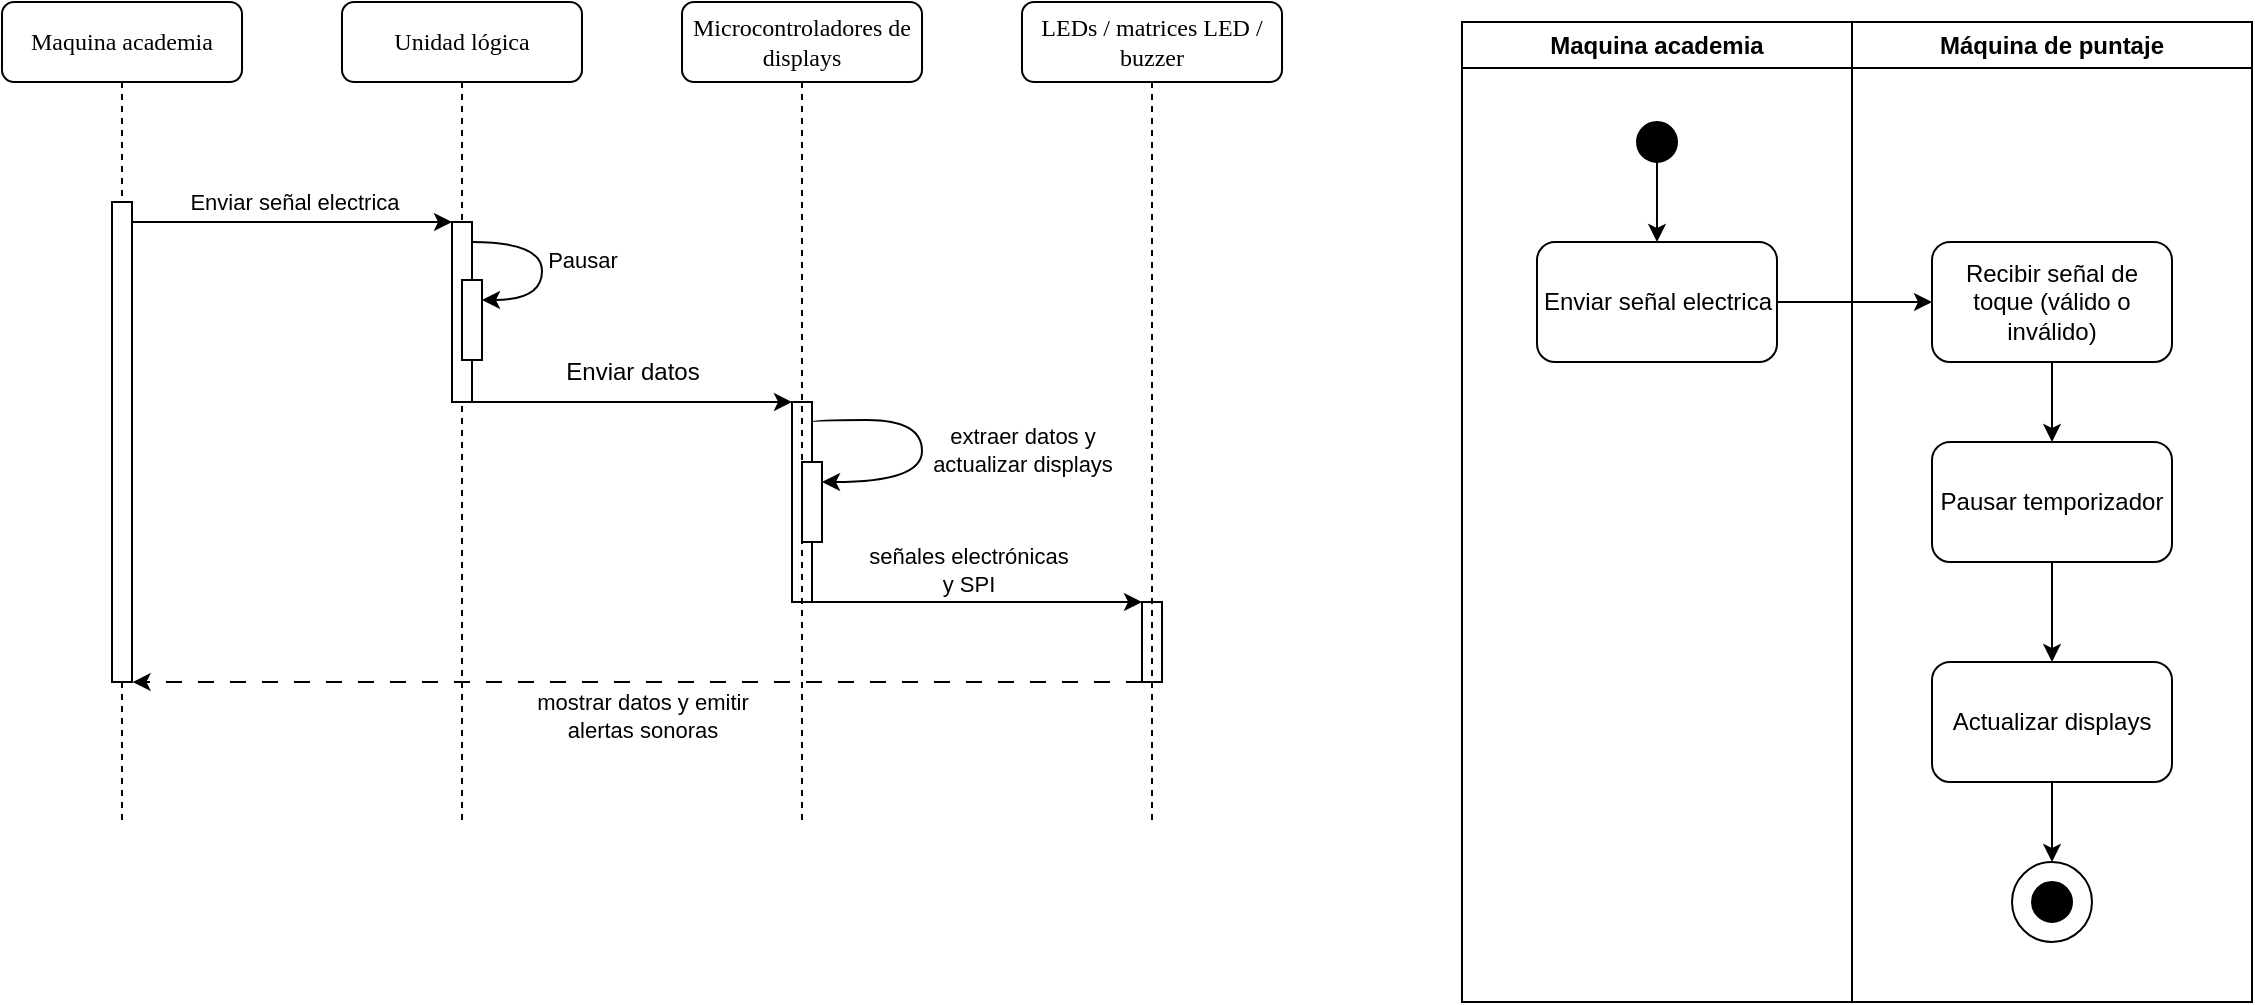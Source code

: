<mxfile version="21.6.6" type="device">
  <diagram id="Gi5_93j05Tq5kSE1P_lF" name="Page-2">
    <mxGraphModel dx="989" dy="539" grid="1" gridSize="10" guides="1" tooltips="1" connect="1" arrows="1" fold="1" page="1" pageScale="1" pageWidth="850" pageHeight="1100" math="0" shadow="0">
      <root>
        <mxCell id="0" />
        <mxCell id="1" parent="0" />
        <mxCell id="S5m8VR_HZ--lrlstfprA-1" value="Maquina academia" style="swimlane;whiteSpace=wrap;html=1;startSize=23;" parent="1" vertex="1">
          <mxGeometry x="960" y="120" width="195" height="490" as="geometry" />
        </mxCell>
        <mxCell id="lw5n03ik5SxHir9IAl8i-6" value="" style="edgeStyle=orthogonalEdgeStyle;rounded=0;orthogonalLoop=1;jettySize=auto;html=1;" parent="S5m8VR_HZ--lrlstfprA-1" source="18j1XGoCvIrTiXG_NGVG-85" target="lw5n03ik5SxHir9IAl8i-3" edge="1">
          <mxGeometry relative="1" as="geometry" />
        </mxCell>
        <mxCell id="18j1XGoCvIrTiXG_NGVG-85" value="" style="ellipse;whiteSpace=wrap;html=1;aspect=fixed;fillColor=#000000;" parent="S5m8VR_HZ--lrlstfprA-1" vertex="1">
          <mxGeometry x="87.5" y="50" width="20" height="20" as="geometry" />
        </mxCell>
        <mxCell id="lw5n03ik5SxHir9IAl8i-3" value="Enviar señal electrica" style="rounded=1;whiteSpace=wrap;html=1;" parent="S5m8VR_HZ--lrlstfprA-1" vertex="1">
          <mxGeometry x="37.5" y="110" width="120" height="60" as="geometry" />
        </mxCell>
        <mxCell id="7F6fqmXWAmK54oai2_qa-5" value="Unidad lógica" style="shape=umlLifeline;perimeter=lifelinePerimeter;whiteSpace=wrap;html=1;container=1;collapsible=0;recursiveResize=0;outlineConnect=0;rounded=1;shadow=0;comic=0;labelBackgroundColor=none;strokeWidth=1;fontFamily=Verdana;fontSize=12;align=center;" parent="1" vertex="1">
          <mxGeometry x="400" y="110" width="120" height="410" as="geometry" />
        </mxCell>
        <mxCell id="7F6fqmXWAmK54oai2_qa-71" value="" style="rounded=0;whiteSpace=wrap;html=1;" parent="7F6fqmXWAmK54oai2_qa-5" vertex="1">
          <mxGeometry x="55" y="110" width="10" height="90" as="geometry" />
        </mxCell>
        <mxCell id="lw5n03ik5SxHir9IAl8i-10" style="edgeStyle=orthogonalEdgeStyle;rounded=0;orthogonalLoop=1;jettySize=auto;html=1;" parent="7F6fqmXWAmK54oai2_qa-5" source="7F6fqmXWAmK54oai2_qa-16" target="7F6fqmXWAmK54oai2_qa-30" edge="1">
          <mxGeometry relative="1" as="geometry">
            <Array as="points">
              <mxPoint x="65" y="200" />
            </Array>
          </mxGeometry>
        </mxCell>
        <mxCell id="7F6fqmXWAmK54oai2_qa-16" value="" style="rounded=0;whiteSpace=wrap;html=1;" parent="7F6fqmXWAmK54oai2_qa-5" vertex="1">
          <mxGeometry x="60" y="139" width="10" height="40" as="geometry" />
        </mxCell>
        <mxCell id="7F6fqmXWAmK54oai2_qa-17" value="" style="endArrow=classic;html=1;rounded=0;edgeStyle=orthogonalEdgeStyle;curved=1;" parent="7F6fqmXWAmK54oai2_qa-5" edge="1">
          <mxGeometry width="50" height="50" relative="1" as="geometry">
            <mxPoint x="65" y="120" as="sourcePoint" />
            <mxPoint x="70" y="149" as="targetPoint" />
            <Array as="points">
              <mxPoint x="100" y="120" />
              <mxPoint x="100" y="149" />
            </Array>
          </mxGeometry>
        </mxCell>
        <mxCell id="7F6fqmXWAmK54oai2_qa-18" value="Pausar" style="edgeLabel;html=1;align=center;verticalAlign=middle;resizable=0;points=[];" parent="7F6fqmXWAmK54oai2_qa-17" vertex="1" connectable="0">
          <mxGeometry x="-0.134" y="-1" relative="1" as="geometry">
            <mxPoint x="21" y="3" as="offset" />
          </mxGeometry>
        </mxCell>
        <mxCell id="7F6fqmXWAmK54oai2_qa-30" value="" style="rounded=0;whiteSpace=wrap;html=1;" parent="7F6fqmXWAmK54oai2_qa-5" vertex="1">
          <mxGeometry x="225" y="200" width="10" height="100" as="geometry" />
        </mxCell>
        <mxCell id="7F6fqmXWAmK54oai2_qa-33" value="" style="rounded=0;whiteSpace=wrap;html=1;" parent="7F6fqmXWAmK54oai2_qa-5" vertex="1">
          <mxGeometry x="230" y="230" width="10" height="40" as="geometry" />
        </mxCell>
        <mxCell id="7F6fqmXWAmK54oai2_qa-34" value="" style="endArrow=classic;html=1;rounded=0;edgeStyle=orthogonalEdgeStyle;curved=1;entryX=1;entryY=0.25;entryDx=0;entryDy=0;" parent="7F6fqmXWAmK54oai2_qa-5" target="7F6fqmXWAmK54oai2_qa-33" edge="1">
          <mxGeometry width="50" height="50" relative="1" as="geometry">
            <mxPoint x="235" y="210" as="sourcePoint" />
            <mxPoint x="260" y="229" as="targetPoint" />
            <Array as="points">
              <mxPoint x="290" y="209" />
              <mxPoint x="290" y="240" />
            </Array>
          </mxGeometry>
        </mxCell>
        <mxCell id="7F6fqmXWAmK54oai2_qa-35" value="extraer datos y &lt;br&gt;actualizar displays" style="edgeLabel;html=1;align=center;verticalAlign=middle;resizable=0;points=[];" parent="7F6fqmXWAmK54oai2_qa-34" vertex="1" connectable="0">
          <mxGeometry x="-0.134" y="-1" relative="1" as="geometry">
            <mxPoint x="51" y="11" as="offset" />
          </mxGeometry>
        </mxCell>
        <mxCell id="7F6fqmXWAmK54oai2_qa-36" style="edgeStyle=orthogonalEdgeStyle;rounded=0;orthogonalLoop=1;jettySize=auto;html=1;exitX=0;exitY=1;exitDx=0;exitDy=0;entryX=1.028;entryY=0.963;entryDx=0;entryDy=0;entryPerimeter=0;dashed=1;dashPattern=8 8;" parent="7F6fqmXWAmK54oai2_qa-5" source="7F6fqmXWAmK54oai2_qa-38" edge="1">
          <mxGeometry relative="1" as="geometry">
            <Array as="points">
              <mxPoint x="220" y="340" />
              <mxPoint x="220" y="340" />
            </Array>
            <mxPoint x="-104.72" y="340.02" as="targetPoint" />
          </mxGeometry>
        </mxCell>
        <mxCell id="7F6fqmXWAmK54oai2_qa-37" value="mostrar datos y emitir &lt;br&gt;alertas sonoras" style="edgeLabel;html=1;align=center;verticalAlign=middle;resizable=0;points=[];" parent="7F6fqmXWAmK54oai2_qa-36" vertex="1" connectable="0">
          <mxGeometry x="-0.297" relative="1" as="geometry">
            <mxPoint x="-73" y="17" as="offset" />
          </mxGeometry>
        </mxCell>
        <mxCell id="7F6fqmXWAmK54oai2_qa-38" value="" style="rounded=0;whiteSpace=wrap;html=1;" parent="7F6fqmXWAmK54oai2_qa-5" vertex="1">
          <mxGeometry x="400" y="300" width="10" height="40" as="geometry" />
        </mxCell>
        <mxCell id="7F6fqmXWAmK54oai2_qa-28" style="edgeStyle=orthogonalEdgeStyle;rounded=0;orthogonalLoop=1;jettySize=auto;html=1;exitX=1;exitY=1;exitDx=0;exitDy=0;entryX=0;entryY=0;entryDx=0;entryDy=0;" parent="7F6fqmXWAmK54oai2_qa-5" source="7F6fqmXWAmK54oai2_qa-30" target="7F6fqmXWAmK54oai2_qa-38" edge="1">
          <mxGeometry relative="1" as="geometry">
            <Array as="points">
              <mxPoint x="280" y="300" />
              <mxPoint x="280" y="300" />
            </Array>
          </mxGeometry>
        </mxCell>
        <mxCell id="7F6fqmXWAmK54oai2_qa-29" value="señales electrónicas &lt;br&gt;y SPI" style="edgeLabel;html=1;align=center;verticalAlign=middle;resizable=0;points=[];" parent="7F6fqmXWAmK54oai2_qa-28" vertex="1" connectable="0">
          <mxGeometry x="-0.185" y="-2" relative="1" as="geometry">
            <mxPoint x="11" y="-18" as="offset" />
          </mxGeometry>
        </mxCell>
        <mxCell id="7F6fqmXWAmK54oai2_qa-19" value="Microcontroladores de displays" style="shape=umlLifeline;perimeter=lifelinePerimeter;whiteSpace=wrap;html=1;container=1;collapsible=0;recursiveResize=0;outlineConnect=0;rounded=1;shadow=0;comic=0;labelBackgroundColor=none;strokeWidth=1;fontFamily=Verdana;fontSize=12;align=center;size=40;" parent="1" vertex="1">
          <mxGeometry x="570" y="110" width="120" height="410" as="geometry" />
        </mxCell>
        <mxCell id="7F6fqmXWAmK54oai2_qa-20" value="LEDs / matrices LED / buzzer" style="shape=umlLifeline;perimeter=lifelinePerimeter;whiteSpace=wrap;html=1;container=1;collapsible=0;recursiveResize=0;outlineConnect=0;rounded=1;shadow=0;comic=0;labelBackgroundColor=none;strokeWidth=1;fontFamily=Verdana;fontSize=12;align=center;" parent="1" vertex="1">
          <mxGeometry x="740" y="110" width="130" height="410" as="geometry" />
        </mxCell>
        <mxCell id="7F6fqmXWAmK54oai2_qa-21" value="Maquina academia" style="shape=umlLifeline;perimeter=lifelinePerimeter;whiteSpace=wrap;html=1;container=1;collapsible=0;recursiveResize=0;outlineConnect=0;rounded=1;shadow=0;comic=0;labelBackgroundColor=none;strokeWidth=1;fontFamily=Verdana;fontSize=12;align=center;" parent="1" vertex="1">
          <mxGeometry x="230" y="110" width="120" height="410" as="geometry" />
        </mxCell>
        <mxCell id="7F6fqmXWAmK54oai2_qa-22" value="" style="rounded=0;whiteSpace=wrap;html=1;" parent="7F6fqmXWAmK54oai2_qa-21" vertex="1">
          <mxGeometry x="55" y="100" width="10" height="240" as="geometry" />
        </mxCell>
        <mxCell id="7F6fqmXWAmK54oai2_qa-39" value="Máquina de puntaje" style="swimlane;whiteSpace=wrap;html=1;" parent="1" vertex="1">
          <mxGeometry x="1155" y="120" width="200" height="490" as="geometry" />
        </mxCell>
        <mxCell id="7F6fqmXWAmK54oai2_qa-61" value="" style="edgeStyle=orthogonalEdgeStyle;rounded=0;orthogonalLoop=1;jettySize=auto;html=1;" parent="7F6fqmXWAmK54oai2_qa-39" source="7F6fqmXWAmK54oai2_qa-40" target="7F6fqmXWAmK54oai2_qa-60" edge="1">
          <mxGeometry relative="1" as="geometry" />
        </mxCell>
        <mxCell id="7F6fqmXWAmK54oai2_qa-40" value="Pausar temporizador" style="rounded=1;whiteSpace=wrap;html=1;" parent="7F6fqmXWAmK54oai2_qa-39" vertex="1">
          <mxGeometry x="40" y="210" width="120" height="60" as="geometry" />
        </mxCell>
        <mxCell id="lw5n03ik5SxHir9IAl8i-5" style="edgeStyle=orthogonalEdgeStyle;rounded=0;orthogonalLoop=1;jettySize=auto;html=1;" parent="7F6fqmXWAmK54oai2_qa-39" source="7F6fqmXWAmK54oai2_qa-51" target="7F6fqmXWAmK54oai2_qa-40" edge="1">
          <mxGeometry relative="1" as="geometry" />
        </mxCell>
        <mxCell id="7F6fqmXWAmK54oai2_qa-51" value="Recibir señal de toque (válido o inválido)" style="rounded=1;whiteSpace=wrap;html=1;" parent="7F6fqmXWAmK54oai2_qa-39" vertex="1">
          <mxGeometry x="40" y="110" width="120" height="60" as="geometry" />
        </mxCell>
        <mxCell id="7F6fqmXWAmK54oai2_qa-63" style="edgeStyle=orthogonalEdgeStyle;rounded=0;orthogonalLoop=1;jettySize=auto;html=1;entryX=0.5;entryY=0;entryDx=0;entryDy=0;" parent="7F6fqmXWAmK54oai2_qa-39" source="7F6fqmXWAmK54oai2_qa-60" target="18j1XGoCvIrTiXG_NGVG-71" edge="1">
          <mxGeometry relative="1" as="geometry" />
        </mxCell>
        <mxCell id="7F6fqmXWAmK54oai2_qa-60" value="Actualizar displays" style="rounded=1;whiteSpace=wrap;html=1;" parent="7F6fqmXWAmK54oai2_qa-39" vertex="1">
          <mxGeometry x="40" y="320" width="120" height="60" as="geometry" />
        </mxCell>
        <mxCell id="18j1XGoCvIrTiXG_NGVG-73" value="" style="group" parent="7F6fqmXWAmK54oai2_qa-39" vertex="1" connectable="0">
          <mxGeometry x="80" y="420" width="40" height="40" as="geometry" />
        </mxCell>
        <mxCell id="18j1XGoCvIrTiXG_NGVG-71" value="" style="ellipse;whiteSpace=wrap;html=1;aspect=fixed;" parent="18j1XGoCvIrTiXG_NGVG-73" vertex="1">
          <mxGeometry width="40" height="40" as="geometry" />
        </mxCell>
        <mxCell id="18j1XGoCvIrTiXG_NGVG-72" value="" style="ellipse;whiteSpace=wrap;html=1;aspect=fixed;fillColor=#000000;" parent="18j1XGoCvIrTiXG_NGVG-73" vertex="1">
          <mxGeometry x="10" y="10" width="20" height="20" as="geometry" />
        </mxCell>
        <mxCell id="lw5n03ik5SxHir9IAl8i-1" style="edgeStyle=orthogonalEdgeStyle;rounded=0;orthogonalLoop=1;jettySize=auto;html=1;" parent="1" source="7F6fqmXWAmK54oai2_qa-22" edge="1">
          <mxGeometry relative="1" as="geometry">
            <mxPoint x="455" y="220.029" as="targetPoint" />
            <Array as="points">
              <mxPoint x="300" y="220" />
              <mxPoint x="300" y="220" />
            </Array>
          </mxGeometry>
        </mxCell>
        <mxCell id="lw5n03ik5SxHir9IAl8i-2" value="Enviar señal electrica" style="edgeLabel;html=1;align=center;verticalAlign=middle;resizable=0;points=[];" parent="lw5n03ik5SxHir9IAl8i-1" vertex="1" connectable="0">
          <mxGeometry x="0.01" y="-2" relative="1" as="geometry">
            <mxPoint y="-12" as="offset" />
          </mxGeometry>
        </mxCell>
        <mxCell id="lw5n03ik5SxHir9IAl8i-4" value="" style="edgeStyle=orthogonalEdgeStyle;rounded=0;orthogonalLoop=1;jettySize=auto;html=1;" parent="1" source="lw5n03ik5SxHir9IAl8i-3" target="7F6fqmXWAmK54oai2_qa-51" edge="1">
          <mxGeometry relative="1" as="geometry" />
        </mxCell>
        <mxCell id="lw5n03ik5SxHir9IAl8i-11" value="Enviar datos" style="text;html=1;align=center;verticalAlign=middle;resizable=0;points=[];autosize=1;strokeColor=none;fillColor=none;" parent="1" vertex="1">
          <mxGeometry x="500" y="280" width="90" height="30" as="geometry" />
        </mxCell>
      </root>
    </mxGraphModel>
  </diagram>
</mxfile>
